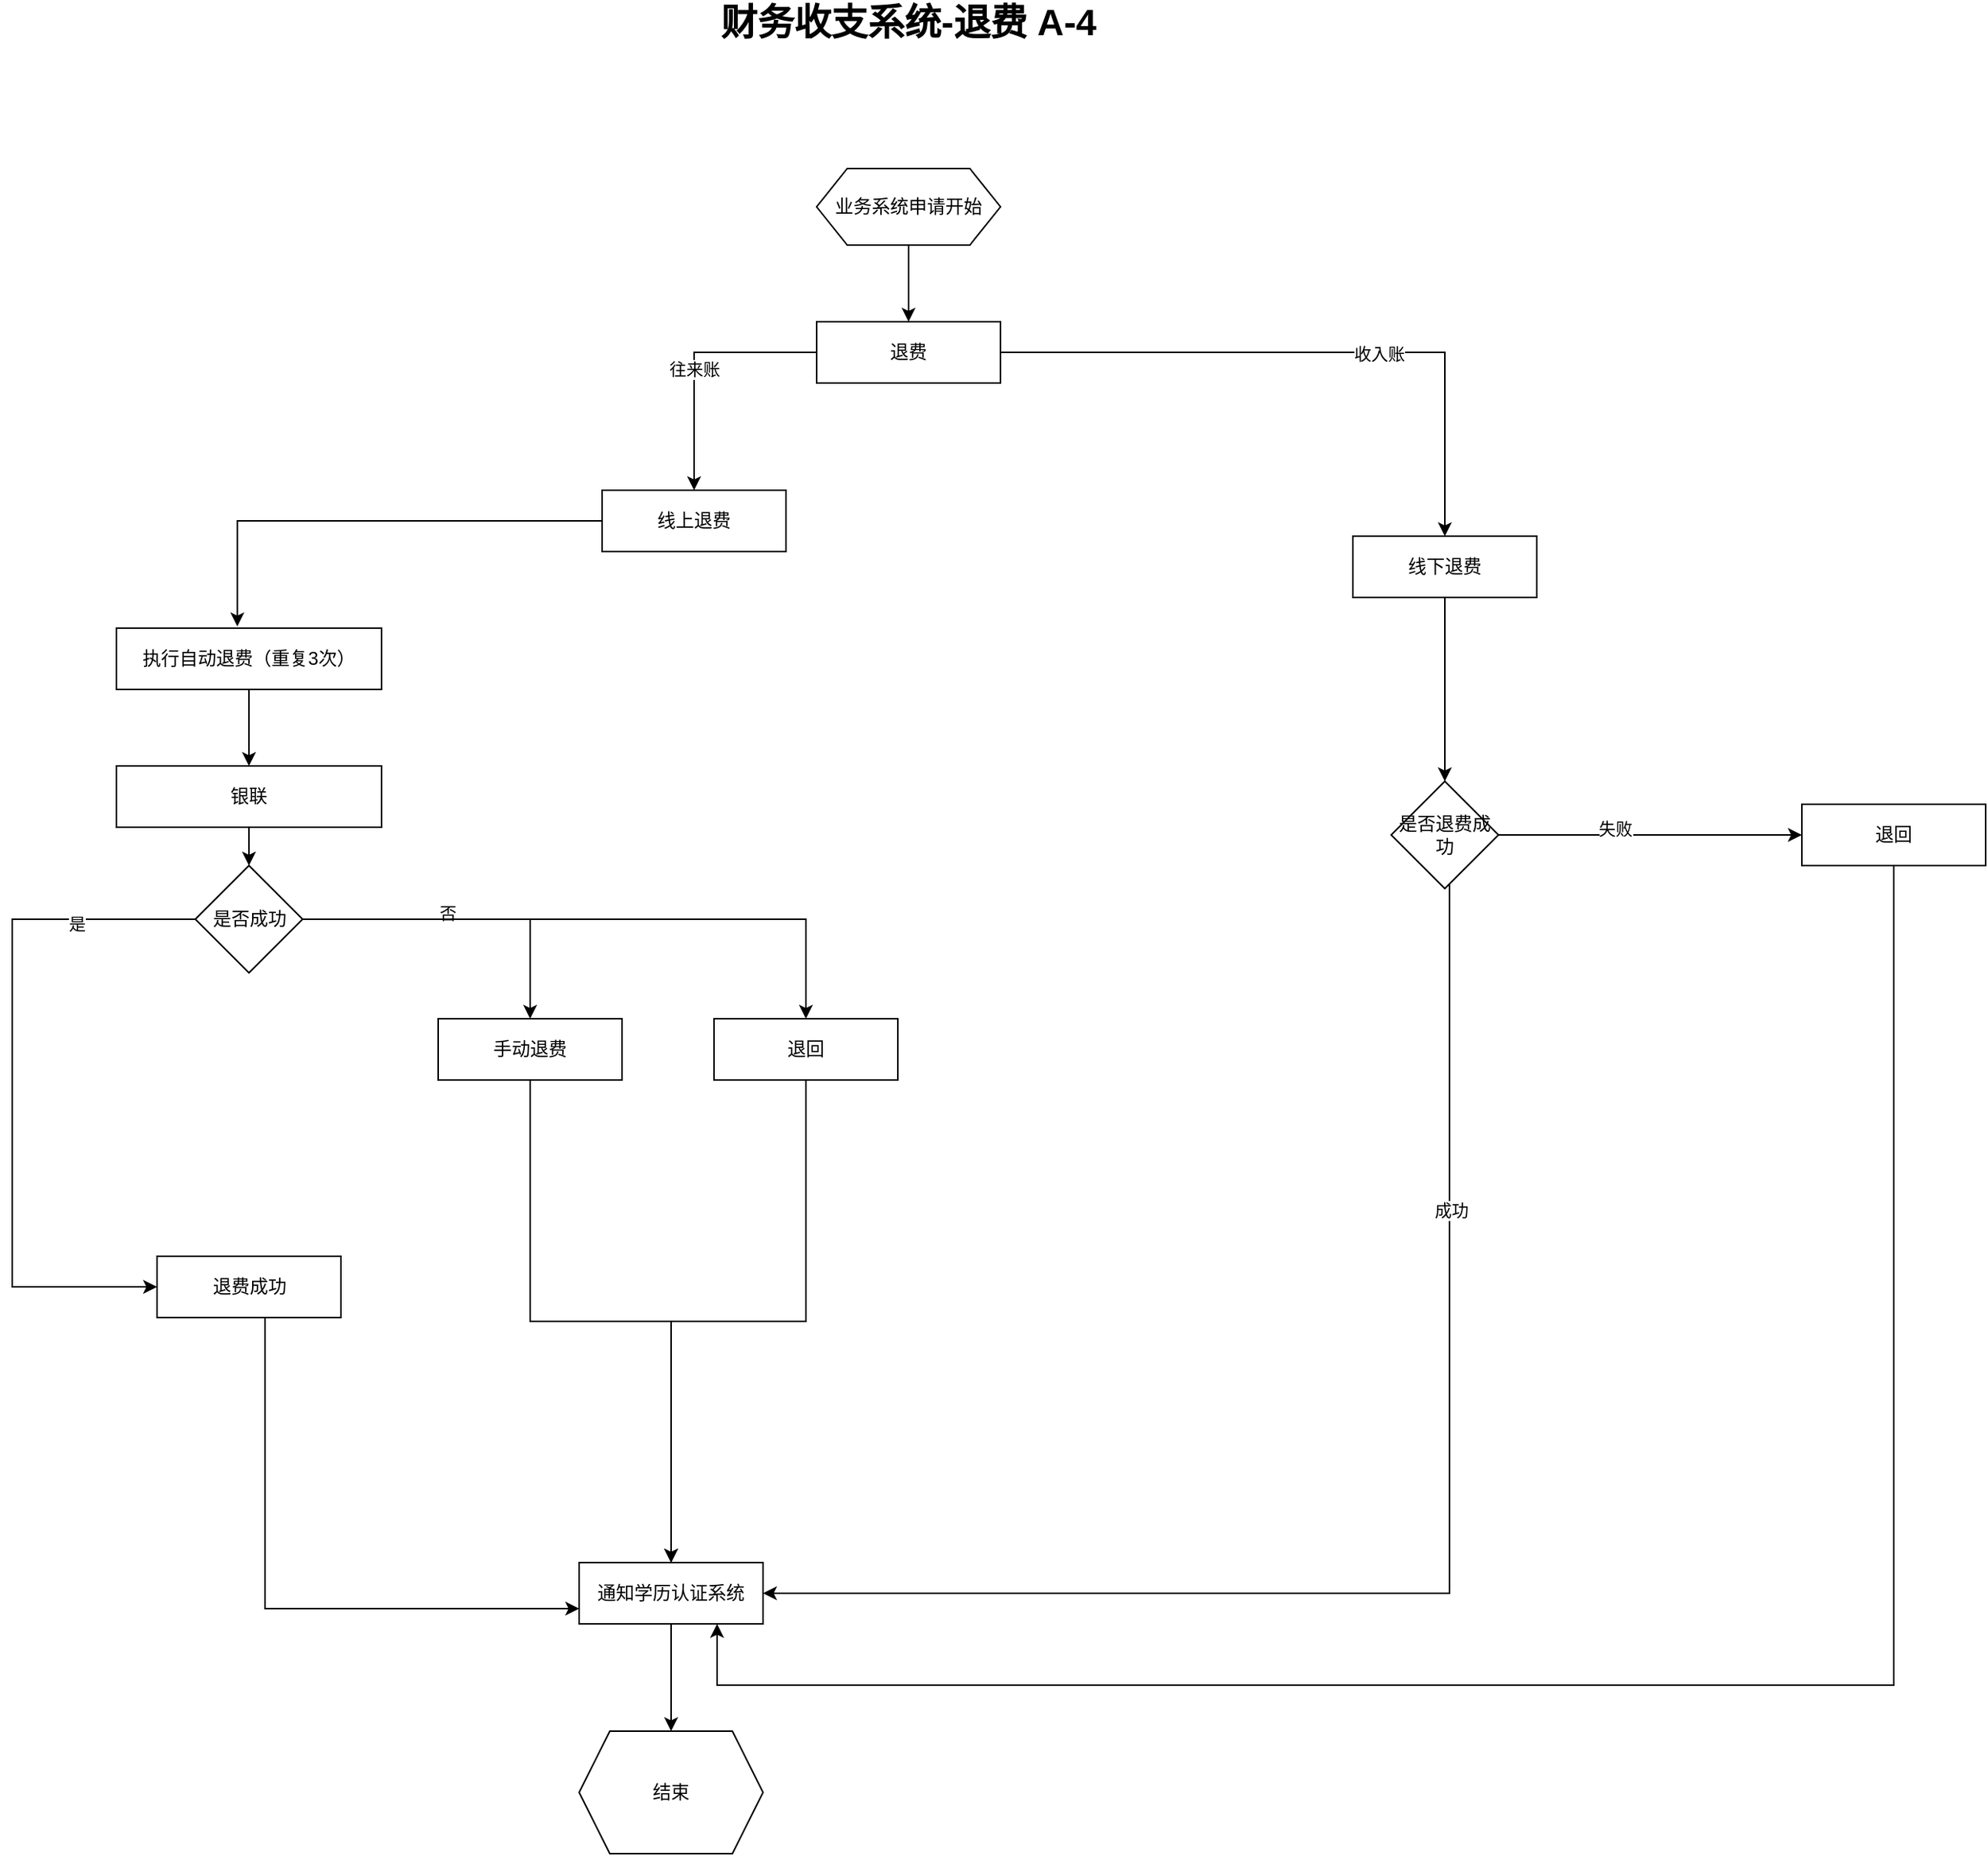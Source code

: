 <mxfile version="24.2.5" type="github">
  <diagram name="第 1 页" id="kgs5A8uM3iJwmW8YWe8u">
    <mxGraphModel dx="2261" dy="746" grid="1" gridSize="10" guides="1" tooltips="1" connect="1" arrows="1" fold="1" page="1" pageScale="1" pageWidth="827" pageHeight="1169" math="0" shadow="0">
      <root>
        <mxCell id="0" />
        <mxCell id="1" parent="0" />
        <mxCell id="ObiqUTKcGc6syNEk9Sbg-12" style="edgeStyle=orthogonalEdgeStyle;rounded=0;orthogonalLoop=1;jettySize=auto;html=1;" parent="1" source="ObiqUTKcGc6syNEk9Sbg-1" target="ObiqUTKcGc6syNEk9Sbg-2" edge="1">
          <mxGeometry relative="1" as="geometry" />
        </mxCell>
        <mxCell id="ObiqUTKcGc6syNEk9Sbg-54" value="往来账" style="edgeLabel;html=1;align=center;verticalAlign=middle;resizable=0;points=[];" parent="ObiqUTKcGc6syNEk9Sbg-12" vertex="1" connectable="0">
          <mxGeometry x="0.065" relative="1" as="geometry">
            <mxPoint as="offset" />
          </mxGeometry>
        </mxCell>
        <mxCell id="ObiqUTKcGc6syNEk9Sbg-39" style="edgeStyle=orthogonalEdgeStyle;rounded=0;orthogonalLoop=1;jettySize=auto;html=1;" parent="1" source="ObiqUTKcGc6syNEk9Sbg-1" target="ObiqUTKcGc6syNEk9Sbg-3" edge="1">
          <mxGeometry relative="1" as="geometry" />
        </mxCell>
        <mxCell id="ObiqUTKcGc6syNEk9Sbg-53" value="收入账" style="edgeLabel;html=1;align=center;verticalAlign=middle;resizable=0;points=[];" parent="ObiqUTKcGc6syNEk9Sbg-39" vertex="1" connectable="0">
          <mxGeometry x="0.204" y="-1" relative="1" as="geometry">
            <mxPoint as="offset" />
          </mxGeometry>
        </mxCell>
        <mxCell id="ObiqUTKcGc6syNEk9Sbg-1" value="退费" style="rounded=0;whiteSpace=wrap;html=1;" parent="1" vertex="1">
          <mxGeometry x="63.99" y="260" width="120" height="40" as="geometry" />
        </mxCell>
        <mxCell id="ObiqUTKcGc6syNEk9Sbg-13" style="edgeStyle=orthogonalEdgeStyle;rounded=0;orthogonalLoop=1;jettySize=auto;html=1;entryX=0.456;entryY=-0.029;entryDx=0;entryDy=0;entryPerimeter=0;" parent="1" source="ObiqUTKcGc6syNEk9Sbg-2" target="ObiqUTKcGc6syNEk9Sbg-5" edge="1">
          <mxGeometry relative="1" as="geometry">
            <mxPoint x="-16.01" y="460.0" as="targetPoint" />
          </mxGeometry>
        </mxCell>
        <mxCell id="ObiqUTKcGc6syNEk9Sbg-2" value="线上退费" style="rounded=0;whiteSpace=wrap;html=1;" parent="1" vertex="1">
          <mxGeometry x="-76.01" y="370" width="120" height="40" as="geometry" />
        </mxCell>
        <mxCell id="ObiqUTKcGc6syNEk9Sbg-41" style="edgeStyle=orthogonalEdgeStyle;rounded=0;orthogonalLoop=1;jettySize=auto;html=1;entryX=0.5;entryY=0;entryDx=0;entryDy=0;" parent="1" source="ObiqUTKcGc6syNEk9Sbg-3" target="ObiqUTKcGc6syNEk9Sbg-40" edge="1">
          <mxGeometry relative="1" as="geometry" />
        </mxCell>
        <mxCell id="ObiqUTKcGc6syNEk9Sbg-3" value="线下退费" style="rounded=0;whiteSpace=wrap;html=1;" parent="1" vertex="1">
          <mxGeometry x="413.99" y="400" width="120" height="40" as="geometry" />
        </mxCell>
        <mxCell id="ObiqUTKcGc6syNEk9Sbg-56" style="edgeStyle=orthogonalEdgeStyle;rounded=0;orthogonalLoop=1;jettySize=auto;html=1;" parent="1" source="ObiqUTKcGc6syNEk9Sbg-5" target="ObiqUTKcGc6syNEk9Sbg-55" edge="1">
          <mxGeometry relative="1" as="geometry" />
        </mxCell>
        <mxCell id="ObiqUTKcGc6syNEk9Sbg-5" value="执行自动退费（重复3次）" style="rounded=0;whiteSpace=wrap;html=1;" parent="1" vertex="1">
          <mxGeometry x="-393" y="460" width="173" height="40" as="geometry" />
        </mxCell>
        <mxCell id="ObiqUTKcGc6syNEk9Sbg-16" style="edgeStyle=orthogonalEdgeStyle;rounded=0;orthogonalLoop=1;jettySize=auto;html=1;exitX=0.479;exitY=0.924;exitDx=0;exitDy=0;exitPerimeter=0;" parent="1" source="ObiqUTKcGc6syNEk9Sbg-6" edge="1" target="ObiqUTKcGc6syNEk9Sbg-8">
          <mxGeometry relative="1" as="geometry">
            <mxPoint x="-461.0" y="715.0" as="sourcePoint" />
            <mxPoint x="-356.0" y="895" as="targetPoint" />
            <Array as="points">
              <mxPoint x="-308" y="650" />
              <mxPoint x="-461" y="650" />
              <mxPoint x="-461" y="890" />
            </Array>
          </mxGeometry>
        </mxCell>
        <mxCell id="ObiqUTKcGc6syNEk9Sbg-20" value="是" style="edgeLabel;html=1;align=center;verticalAlign=middle;resizable=0;points=[];" parent="ObiqUTKcGc6syNEk9Sbg-16" vertex="1" connectable="0">
          <mxGeometry x="-0.457" y="3" relative="1" as="geometry">
            <mxPoint as="offset" />
          </mxGeometry>
        </mxCell>
        <mxCell id="ObiqUTKcGc6syNEk9Sbg-19" style="edgeStyle=orthogonalEdgeStyle;rounded=0;orthogonalLoop=1;jettySize=auto;html=1;" parent="1" source="ObiqUTKcGc6syNEk9Sbg-6" target="ObiqUTKcGc6syNEk9Sbg-18" edge="1">
          <mxGeometry relative="1" as="geometry" />
        </mxCell>
        <mxCell id="ObiqUTKcGc6syNEk9Sbg-21" value="否" style="edgeLabel;html=1;align=center;verticalAlign=middle;resizable=0;points=[];" parent="ObiqUTKcGc6syNEk9Sbg-19" vertex="1" connectable="0">
          <mxGeometry x="-0.114" y="4" relative="1" as="geometry">
            <mxPoint as="offset" />
          </mxGeometry>
        </mxCell>
        <mxCell id="ObiqUTKcGc6syNEk9Sbg-60" style="edgeStyle=orthogonalEdgeStyle;rounded=0;orthogonalLoop=1;jettySize=auto;html=1;" parent="1" source="ObiqUTKcGc6syNEk9Sbg-6" target="ObiqUTKcGc6syNEk9Sbg-25" edge="1">
          <mxGeometry relative="1" as="geometry" />
        </mxCell>
        <mxCell id="ObiqUTKcGc6syNEk9Sbg-6" value="是否成功" style="rhombus;whiteSpace=wrap;html=1;" parent="1" vertex="1">
          <mxGeometry x="-341.5" y="615" width="70" height="70" as="geometry" />
        </mxCell>
        <mxCell id="ObiqUTKcGc6syNEk9Sbg-17" style="edgeStyle=orthogonalEdgeStyle;rounded=0;orthogonalLoop=1;jettySize=auto;html=1;" parent="1" source="ObiqUTKcGc6syNEk9Sbg-8" target="ObiqUTKcGc6syNEk9Sbg-11" edge="1">
          <mxGeometry relative="1" as="geometry">
            <Array as="points">
              <mxPoint x="-296" y="1100" />
            </Array>
          </mxGeometry>
        </mxCell>
        <mxCell id="ObiqUTKcGc6syNEk9Sbg-8" value="退费成功" style="rounded=0;whiteSpace=wrap;html=1;" parent="1" vertex="1">
          <mxGeometry x="-366.5" y="870" width="120" height="40" as="geometry" />
        </mxCell>
        <mxCell id="ObiqUTKcGc6syNEk9Sbg-11" value="通知学历认证系统" style="rounded=0;whiteSpace=wrap;html=1;" parent="1" vertex="1">
          <mxGeometry x="-91" y="1070" width="120" height="40" as="geometry" />
        </mxCell>
        <mxCell id="ObiqUTKcGc6syNEk9Sbg-59" style="edgeStyle=orthogonalEdgeStyle;rounded=0;orthogonalLoop=1;jettySize=auto;html=1;" parent="1" source="ObiqUTKcGc6syNEk9Sbg-18" target="ObiqUTKcGc6syNEk9Sbg-11" edge="1">
          <mxGeometry relative="1" as="geometry" />
        </mxCell>
        <mxCell id="ObiqUTKcGc6syNEk9Sbg-18" value="手动退费" style="rounded=0;whiteSpace=wrap;html=1;" parent="1" vertex="1">
          <mxGeometry x="-183" y="715" width="120" height="40" as="geometry" />
        </mxCell>
        <mxCell id="ObiqUTKcGc6syNEk9Sbg-38" style="edgeStyle=orthogonalEdgeStyle;rounded=0;orthogonalLoop=1;jettySize=auto;html=1;entryX=0.5;entryY=0;entryDx=0;entryDy=0;" parent="1" source="ObiqUTKcGc6syNEk9Sbg-25" target="ObiqUTKcGc6syNEk9Sbg-11" edge="1">
          <mxGeometry relative="1" as="geometry" />
        </mxCell>
        <mxCell id="ObiqUTKcGc6syNEk9Sbg-25" value="退回" style="rounded=0;whiteSpace=wrap;html=1;" parent="1" vertex="1">
          <mxGeometry x="-3" y="715" width="120" height="40" as="geometry" />
        </mxCell>
        <mxCell id="ObiqUTKcGc6syNEk9Sbg-43" style="edgeStyle=orthogonalEdgeStyle;rounded=0;orthogonalLoop=1;jettySize=auto;html=1;" parent="1" source="ObiqUTKcGc6syNEk9Sbg-40" target="ObiqUTKcGc6syNEk9Sbg-11" edge="1">
          <mxGeometry relative="1" as="geometry">
            <Array as="points">
              <mxPoint x="477" y="1090" />
            </Array>
          </mxGeometry>
        </mxCell>
        <mxCell id="ObiqUTKcGc6syNEk9Sbg-46" value="成功" style="edgeLabel;html=1;align=center;verticalAlign=middle;resizable=0;points=[];" parent="ObiqUTKcGc6syNEk9Sbg-43" vertex="1" connectable="0">
          <mxGeometry x="-0.534" y="1" relative="1" as="geometry">
            <mxPoint as="offset" />
          </mxGeometry>
        </mxCell>
        <mxCell id="ObiqUTKcGc6syNEk9Sbg-44" style="edgeStyle=orthogonalEdgeStyle;rounded=0;orthogonalLoop=1;jettySize=auto;html=1;" parent="1" source="ObiqUTKcGc6syNEk9Sbg-40" target="ObiqUTKcGc6syNEk9Sbg-42" edge="1">
          <mxGeometry relative="1" as="geometry">
            <mxPoint x="624" y="485" as="targetPoint" />
          </mxGeometry>
        </mxCell>
        <mxCell id="ObiqUTKcGc6syNEk9Sbg-45" value="失败" style="edgeLabel;html=1;align=center;verticalAlign=middle;resizable=0;points=[];" parent="ObiqUTKcGc6syNEk9Sbg-44" vertex="1" connectable="0">
          <mxGeometry x="-0.23" y="4" relative="1" as="geometry">
            <mxPoint as="offset" />
          </mxGeometry>
        </mxCell>
        <mxCell id="ObiqUTKcGc6syNEk9Sbg-40" value="是否退费成功" style="rhombus;whiteSpace=wrap;html=1;" parent="1" vertex="1">
          <mxGeometry x="438.99" y="560" width="70" height="70" as="geometry" />
        </mxCell>
        <mxCell id="ObiqUTKcGc6syNEk9Sbg-47" style="edgeStyle=orthogonalEdgeStyle;rounded=0;orthogonalLoop=1;jettySize=auto;html=1;entryX=0.75;entryY=1;entryDx=0;entryDy=0;exitX=0.5;exitY=1;exitDx=0;exitDy=0;" parent="1" source="ObiqUTKcGc6syNEk9Sbg-42" target="ObiqUTKcGc6syNEk9Sbg-11" edge="1">
          <mxGeometry relative="1" as="geometry">
            <mxPoint x="807" y="700" as="sourcePoint" />
            <Array as="points">
              <mxPoint x="767" y="1150" />
              <mxPoint x="-1" y="1150" />
            </Array>
          </mxGeometry>
        </mxCell>
        <mxCell id="ObiqUTKcGc6syNEk9Sbg-42" value="退回" style="rounded=0;whiteSpace=wrap;html=1;" parent="1" vertex="1">
          <mxGeometry x="707" y="575" width="120" height="40" as="geometry" />
        </mxCell>
        <mxCell id="ObiqUTKcGc6syNEk9Sbg-51" style="edgeStyle=orthogonalEdgeStyle;rounded=0;orthogonalLoop=1;jettySize=auto;html=1;entryX=0.5;entryY=0;entryDx=0;entryDy=0;" parent="1" source="ObiqUTKcGc6syNEk9Sbg-50" target="ObiqUTKcGc6syNEk9Sbg-1" edge="1">
          <mxGeometry relative="1" as="geometry" />
        </mxCell>
        <mxCell id="ObiqUTKcGc6syNEk9Sbg-50" value="业务系统申请开始" style="shape=hexagon;perimeter=hexagonPerimeter2;whiteSpace=wrap;html=1;fixedSize=1;" parent="1" vertex="1">
          <mxGeometry x="63.99" y="160" width="120" height="50" as="geometry" />
        </mxCell>
        <mxCell id="ObiqUTKcGc6syNEk9Sbg-57" style="edgeStyle=orthogonalEdgeStyle;rounded=0;orthogonalLoop=1;jettySize=auto;html=1;entryX=0.5;entryY=0;entryDx=0;entryDy=0;" parent="1" source="ObiqUTKcGc6syNEk9Sbg-55" target="ObiqUTKcGc6syNEk9Sbg-6" edge="1">
          <mxGeometry relative="1" as="geometry" />
        </mxCell>
        <mxCell id="ObiqUTKcGc6syNEk9Sbg-55" value="银联" style="rounded=0;whiteSpace=wrap;html=1;" parent="1" vertex="1">
          <mxGeometry x="-393" y="550" width="173" height="40" as="geometry" />
        </mxCell>
        <mxCell id="jnskCZ8v-zADhwaGVUv9-1" value="&lt;font style=&quot;font-size: 24px;&quot;&gt;财务收支系统-退费 A-4&lt;/font&gt;" style="text;html=1;align=center;verticalAlign=middle;whiteSpace=wrap;rounded=0;fontStyle=1" parent="1" vertex="1">
          <mxGeometry y="50" width="248" height="30" as="geometry" />
        </mxCell>
        <mxCell id="KRnifw_ChHS9IiPVbGHw-1" value="" style="edgeStyle=orthogonalEdgeStyle;rounded=0;orthogonalLoop=1;jettySize=auto;html=1;" edge="1" parent="1" source="ObiqUTKcGc6syNEk9Sbg-11" target="ObiqUTKcGc6syNEk9Sbg-48">
          <mxGeometry relative="1" as="geometry">
            <mxPoint x="-31" y="1240.0" as="targetPoint" />
            <mxPoint x="-31" y="1110" as="sourcePoint" />
          </mxGeometry>
        </mxCell>
        <mxCell id="ObiqUTKcGc6syNEk9Sbg-48" value="结束" style="shape=hexagon;perimeter=hexagonPerimeter2;whiteSpace=wrap;html=1;fixedSize=1;" parent="1" vertex="1">
          <mxGeometry x="-91.0" y="1180" width="120" height="80" as="geometry" />
        </mxCell>
      </root>
    </mxGraphModel>
  </diagram>
</mxfile>

